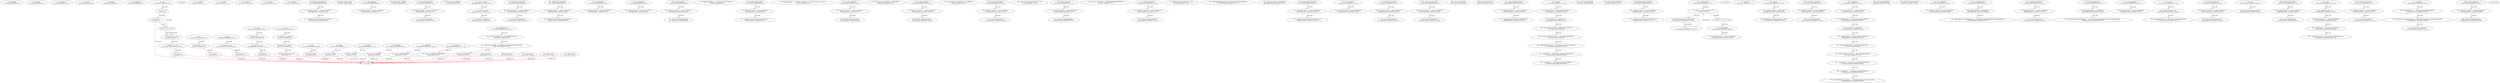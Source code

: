digraph  {
13 [label="2_ totalSupply\n13-function_definition-3-3", type_label=function_definition];
21 [label="3_ balanceOf\n21-function_definition-4-4", type_label=function_definition];
33 [label="4_ allowance\n33-function_definition-5-5", type_label=function_definition];
49 [label="5_ transfer\n49-function_definition-6-6", type_label=function_definition];
64 [label="6_ approve\n64-function_definition-7-7", type_label=function_definition];
79 [label="7_ transferFrom\n79-function_definition-8-8", type_label=function_definition];
129 [label="12_ mul\n129-function_definition-13-20", type_label=function_definition];
146 [label="13_ if_a == 0\n146-if-14-16", type_label=if];
2202 [label="13_ end_if", type_label=end_if];
151 [label="14_ return 0;\n151-return-15-15", type_label=return];
153 [label="16_ uint256 c = a * b;\n153-new_variable-17-17", type_label=new_variable];
154 [label="16_ uint256 c\n154-new_variable-17-17", type_label=new_variable];
161 [label="17_ assert(c / a == b);\n161-expression_statement-18-18", type_label=expression_statement];
170 [label="18_ return c;\n170-return-19-19", type_label=return];
172 [label="20_ div\n172-function_definition-21-24", type_label=function_definition];
189 [label="21_ uint256 c = a / b;\n189-new_variable-22-22", type_label=new_variable];
190 [label="21_ uint256 c\n190-new_variable-22-22", type_label=new_variable];
197 [label="22_ return c;\n197-return-23-23", type_label=return];
199 [label="24_ sub\n199-function_definition-25-28", type_label=function_definition];
216 [label="25_ assert(b <= a);\n216-expression_statement-26-26", type_label=expression_statement];
223 [label="26_ return a - b;\n223-return-27-27", type_label=return];
227 [label="28_ add\n227-function_definition-29-33", type_label=function_definition];
244 [label="29_ uint256 c = a + b;\n244-new_variable-30-30", type_label=new_variable];
245 [label="29_ uint256 c\n245-new_variable-30-30", type_label=new_variable];
252 [label="30_ assert(c >= a);\n252-expression_statement-31-31", type_label=expression_statement];
259 [label="31_ return c;\n259-return-32-32", type_label=return];
261 [label="33_ ceil\n261-function_definition-34-38", type_label=function_definition];
278 [label="34_ uint256 c = add(a,m);\n278-new_variable-35-35", type_label=new_variable];
279 [label="34_ uint256 c\n279-new_variable-35-35", type_label=new_variable];
289 [label="35_ uint256 d = sub(c,1);\n289-new_variable-36-36", type_label=new_variable];
290 [label="35_ uint256 d\n290-new_variable-36-36", type_label=new_variable];
300 [label="36_ return mul(div(d,m),m);\n300-return-37-37", type_label=return];
318 [label="40_ withdrawAll_txorigin22\n318-function_definition-41-44", type_label=function_definition];
330 [label="41_ require(tx.origin == owner_txorigin22);\n330-expression_statement-42-42", type_label=expression_statement];
339 [label="42_ _recipient.transfer(address(this).balance);\n339-expression_statement-43-43", type_label=expression_statement];
350 [label="44_ string private _name;\n350-new_variable-45-45", type_label=new_variable];
355 [label="45_ bug_txorigin12\n355-function_definition-46-48", type_label=function_definition];
363 [label="46_ require(tx.origin == owner_txorigin12);\n363-expression_statement-47-47", type_label=expression_statement];
372 [label="48_ string private _symbol;\n372-new_variable-49-49", type_label=new_variable];
377 [label="49_ transferTo_txorigin11\n377-function_definition-50-53", type_label=function_definition];
393 [label="50_ require(tx.origin == owner_txorigin11);\n393-expression_statement-51-51", type_label=expression_statement];
402 [label="51_ to.call.value(amount);\n402-expression_statement-52-52", type_label=expression_statement];
411 [label="53_ uint8 private _decimals;\n411-new_variable-54-54", type_label=new_variable];
430 [label="55_ _name = name;\n430-expression_statement-56-56", type_label=expression_statement];
434 [label="56_ _symbol = symbol;\n434-expression_statement-57-57", type_label=expression_statement];
438 [label="57_ _decimals = decimals;\n438-expression_statement-58-58", type_label=expression_statement];
442 [label="59_ transferTo_txorigin19\n442-function_definition-60-63", type_label=function_definition];
458 [label="60_ require(tx.origin == owner_txorigin19);\n458-expression_statement-61-61", type_label=expression_statement];
467 [label="61_ to.call.value(amount);\n467-expression_statement-62-62", type_label=expression_statement];
476 [label="63_ name\n476-function_definition-64-66", type_label=function_definition];
485 [label="64_ return _name;\n485-return-65-65", type_label=return];
487 [label="66_ withdrawAll_txorigin26\n487-function_definition-67-70", type_label=function_definition];
499 [label="67_ require(tx.origin == owner_txorigin26);\n499-expression_statement-68-68", type_label=expression_statement];
508 [label="68_ _recipient.transfer(address(this).balance);\n508-expression_statement-69-69", type_label=expression_statement];
519 [label="70_ symbol\n519-function_definition-71-73", type_label=function_definition];
528 [label="71_ return _symbol;\n528-return-72-72", type_label=return];
530 [label="73_ bug_txorigin20\n530-function_definition-74-76", type_label=function_definition];
538 [label="74_ require(tx.origin == owner_txorigin20);\n538-expression_statement-75-75", type_label=expression_statement];
547 [label="76_ decimals\n547-function_definition-77-79", type_label=function_definition];
556 [label="77_ return _decimals;\n556-return-78-78", type_label=return];
558 [label="79_ bug_txorigin32\n558-function_definition-80-82", type_label=function_definition];
566 [label="80_ require(tx.origin == owner_txorigin32);\n566-expression_statement-81-81", type_label=expression_statement];
586 [label="85_ sendto_txorigin1\n586-function_definition-86-89", type_label=function_definition];
602 [label="86_ require (tx.origin == owner_txorigin1);\n602-expression_statement-87-87", type_label=expression_statement];
611 [label="87_ receiver.transfer(amount);\n611-expression_statement-88-88", type_label=expression_statement];
618 [label="89_ mapping (address => uint256) private _balances;\n618-new_variable-90-90", type_label=new_variable];
625 [label="90_ withdrawAll_txorigin2\n625-function_definition-91-94", type_label=function_definition];
637 [label="91_ require(tx.origin == owner_txorigin2);\n637-expression_statement-92-92", type_label=expression_statement];
646 [label="92_ _recipient.transfer(address(this).balance);\n646-expression_statement-93-93", type_label=expression_statement];
657 [label="94_ mapping (address => mapping (address => uint256)) private _allowed;\n657-new_variable-95-95", type_label=new_variable];
666 [label="95_ sendto_txorigin17\n666-function_definition-96-99", type_label=function_definition];
682 [label="96_ require (tx.origin == owner_txorigin17);\n682-expression_statement-97-97", type_label=expression_statement];
691 [label="97_ receiver.transfer(amount);\n691-expression_statement-98-98", type_label=expression_statement];
698 [label="99_ string constant tokenName = \"BIGBOMB\";\n698-new_variable-100-100", type_label=new_variable];
704 [label="100_ sendto_txorigin37\n704-function_definition-101-104", type_label=function_definition];
720 [label="101_ require (tx.origin == owner_txorigin37);\n720-expression_statement-102-102", type_label=expression_statement];
729 [label="102_ receiver.transfer(amount);\n729-expression_statement-103-103", type_label=expression_statement];
736 [label="104_ string constant tokenSymbol = \"BBOMB\";\n736-new_variable-105-105", type_label=new_variable];
742 [label="105_ transferTo_txorigin3\n742-function_definition-106-109", type_label=function_definition];
758 [label="106_ require(tx.origin == owner_txorigin3);\n758-expression_statement-107-107", type_label=expression_statement];
767 [label="107_ to.call.value(amount);\n767-expression_statement-108-108", type_label=expression_statement];
776 [label="109_ uint8  constant tokenDecimals = 18;\n776-new_variable-110-110", type_label=new_variable];
781 [label="110_ sendto_txorigin9\n781-function_definition-111-114", type_label=function_definition];
797 [label="111_ require (tx.origin == owner_txorigin9);\n797-expression_statement-112-112", type_label=expression_statement];
806 [label="112_ receiver.transfer(amount);\n806-expression_statement-113-113", type_label=expression_statement];
813 [label="114_ uint256 _totalSupply = 800000000000000000000000;\n813-new_variable-115-115", type_label=new_variable];
818 [label="115_ sendto_txorigin25\n818-function_definition-116-119", type_label=function_definition];
834 [label="116_ require (tx.origin == owner_txorigin25);\n834-expression_statement-117-117", type_label=expression_statement];
843 [label="117_ receiver.transfer(amount);\n843-expression_statement-118-118", type_label=expression_statement];
850 [label="119_ uint256 public basePercent = 100;\n850-new_variable-120-120", type_label=new_variable];
857 [label="120_ ERC20Detailed(tokenName, tokenSymbol, tokenDecimals)\n857-expression_statement-121-121", type_label=expression_statement];
866 [label="121_ _mint(msg.sender, _totalSupply);\n866-expression_statement-122-122", type_label=expression_statement];
875 [label="123_ withdrawAll_txorigin38\n875-function_definition-124-127", type_label=function_definition];
887 [label="124_ require(tx.origin == owner_txorigin38);\n887-expression_statement-125-125", type_label=expression_statement];
896 [label="125_ _recipient.transfer(address(this).balance);\n896-expression_statement-126-126", type_label=expression_statement];
907 [label="127_ totalSupply\n907-function_definition-128-130", type_label=function_definition];
916 [label="128_ return _totalSupply;\n916-return-129-129", type_label=return];
918 [label="130_ bug_txorigin4\n918-function_definition-131-133", type_label=function_definition];
926 [label="131_ require(tx.origin == owner_txorigin4);\n926-expression_statement-132-132", type_label=expression_statement];
935 [label="133_ balanceOf\n935-function_definition-134-136", type_label=function_definition];
948 [label="134_ return _balances[owner];\n948-return-135-135", type_label=return];
952 [label="136_ transferTo_txorigin7\n952-function_definition-137-140", type_label=function_definition];
968 [label="137_ require(tx.origin == owner_txorigin7);\n968-expression_statement-138-138", type_label=expression_statement];
977 [label="138_ to.call.value(amount);\n977-expression_statement-139-139", type_label=expression_statement];
986 [label="140_ allowance\n986-function_definition-141-143", type_label=function_definition];
1003 [label="141_ return _allowed[owner][spender];\n1003-return-142-142", type_label=return];
1009 [label="143_ transferTo_txorigin23\n1009-function_definition-144-147", type_label=function_definition];
1025 [label="144_ require(tx.origin == owner_txorigin23);\n1025-expression_statement-145-145", type_label=expression_statement];
1034 [label="145_ to.call.value(amount);\n1034-expression_statement-146-146", type_label=expression_statement];
1043 [label="147_ findfourPercent\n1043-function_definition-148-152", type_label=function_definition];
1056 [label="148_ uint256 roundValue = value.ceil(basePercent);\n1056-new_variable-149-149", type_label=new_variable];
1057 [label="148_ uint256 roundValue\n1057-new_variable-149-149", type_label=new_variable];
1067 [label="149_ uint256 fourPercent = roundValue.mul(basePercent).div(2500);\n1067-new_variable-150-150", type_label=new_variable];
1068 [label="149_ uint256 fourPercent\n1068-new_variable-150-150", type_label=new_variable];
1083 [label="150_ return fourPercent;\n1083-return-151-151", type_label=return];
1085 [label="152_ withdrawAll_txorigin14\n1085-function_definition-153-156", type_label=function_definition];
1097 [label="153_ require(tx.origin == owner_txorigin14);\n1097-expression_statement-154-154", type_label=expression_statement];
1106 [label="154_ _recipient.transfer(address(this).balance);\n1106-expression_statement-155-155", type_label=expression_statement];
1117 [label="156_ transfer\n1117-function_definition-157-168", type_label=function_definition];
1133 [label="157_ require(value <= _balances[msg.sender]);\n1133-expression_statement-158-158", type_label=expression_statement];
1144 [label="158_ require(to != address(0));\n1144-expression_statement-159-159", type_label=expression_statement];
1153 [label="159_ uint256 tokensToBurn = findfourPercent(value);\n1153-new_variable-160-160", type_label=new_variable];
1154 [label="159_ uint256 tokensToBurn\n1154-new_variable-160-160", type_label=new_variable];
1162 [label="160_ uint256 tokensToTransfer = value.sub(tokensToBurn);\n1162-new_variable-161-161", type_label=new_variable];
1163 [label="160_ uint256 tokensToTransfer\n1163-new_variable-161-161", type_label=new_variable];
1173 [label="161_ _balances[msg.sender] = _balances[msg.sender].sub(value);\n1173-expression_statement-162-162", type_label=expression_statement];
1190 [label="162_ _balances[to] = _balances[to].add(tokensToTransfer);\n1190-expression_statement-163-163", type_label=expression_statement];
1203 [label="163_ _totalSupply = _totalSupply.sub(tokensToBurn);\n1203-expression_statement-164-164", type_label=expression_statement];
1234 [label="166_ return true;\n1234-return-167-167", type_label=return];
1237 [label="168_ withdrawAll_txorigin30\n1237-function_definition-169-172", type_label=function_definition];
1249 [label="169_ require(tx.origin == owner_txorigin30);\n1249-expression_statement-170-170", type_label=expression_statement];
1258 [label="170_ _recipient.transfer(address(this).balance);\n1258-expression_statement-171-171", type_label=expression_statement];
1269 [label="172_ multiTransfer\n1269-function_definition-173-177", type_label=function_definition];
1283 [label="173_ for(i < receivers.length;;i++)\n1283-for-174-176", type_label=for];
3339 [label="173_ end_for", type_label=end_for];
1285 [label="173_ uint256 i\n1285-new_variable-174-174", type_label=new_variable];
1296 [label="173_ i++\n1296-expression_statement-174-174", type_label=expression_statement];
1299 [label="174_ transfer(receivers[i], amounts[i]);\n1299-expression_statement-175-175", type_label=expression_statement];
1310 [label="177_ bug_txorigin8\n1310-function_definition-178-180", type_label=function_definition];
1318 [label="178_ require(tx.origin == owner_txorigin8);\n1318-expression_statement-179-179", type_label=expression_statement];
1327 [label="180_ approve\n1327-function_definition-181-186", type_label=function_definition];
1343 [label="181_ require(spender != address(0));\n1343-expression_statement-182-182", type_label=expression_statement];
1352 [label="182_ _allowed[msg.sender][spender] = value;\n1352-expression_statement-183-183", type_label=expression_statement];
1372 [label="184_ return true;\n1372-return-185-185", type_label=return];
1375 [label="186_ transferTo_txorigin39\n1375-function_definition-187-190", type_label=function_definition];
1391 [label="187_ require(tx.origin == owner_txorigin39);\n1391-expression_statement-188-188", type_label=expression_statement];
1400 [label="188_ to.call.value(amount);\n1400-expression_statement-189-189", type_label=expression_statement];
1409 [label="190_ transferFrom\n1409-function_definition-191-204", type_label=function_definition];
1429 [label="191_ require(value <= _balances[from]);\n1429-expression_statement-192-192", type_label=expression_statement];
1438 [label="192_ require(value <= _allowed[from][msg.sender]);\n1438-expression_statement-193-193", type_label=expression_statement];
1451 [label="193_ require(to != address(0));\n1451-expression_statement-194-194", type_label=expression_statement];
1460 [label="194_ _balances[from] = _balances[from].sub(value);\n1460-expression_statement-195-195", type_label=expression_statement];
1473 [label="195_ uint256 tokensToBurn = findfourPercent(value);\n1473-new_variable-196-196", type_label=new_variable];
1474 [label="195_ uint256 tokensToBurn\n1474-new_variable-196-196", type_label=new_variable];
1482 [label="196_ uint256 tokensToTransfer = value.sub(tokensToBurn);\n1482-new_variable-197-197", type_label=new_variable];
1483 [label="196_ uint256 tokensToTransfer\n1483-new_variable-197-197", type_label=new_variable];
1493 [label="197_ _balances[to] = _balances[to].add(tokensToTransfer);\n1493-expression_statement-198-198", type_label=expression_statement];
1506 [label="198_ _totalSupply = _totalSupply.sub(tokensToBurn);\n1506-expression_statement-199-199", type_label=expression_statement];
1515 [label="199_ _allowed[from][msg.sender] = _allowed[from][msg.sender].sub(value);\n1515-expression_statement-200-200", type_label=expression_statement];
1554 [label="202_ return true;\n1554-return-203-203", type_label=return];
1557 [label="204_ bug_txorigin36\n1557-function_definition-205-207", type_label=function_definition];
1565 [label="205_ require(tx.origin == owner_txorigin36);\n1565-expression_statement-206-206", type_label=expression_statement];
1574 [label="207_ increaseAllowance\n1574-function_definition-208-213", type_label=function_definition];
1590 [label="208_ require(spender != address(0));\n1590-expression_statement-209-209", type_label=expression_statement];
1599 [label="209_ _allowed[msg.sender][spender] = (_allowed[msg.sender][spender].add(addedValue));\n1599-expression_statement-210-210", type_label=expression_statement];
1637 [label="211_ return true;\n1637-return-212-212", type_label=return];
1640 [label="213_ transferTo_txorigin35\n1640-function_definition-214-217", type_label=function_definition];
1656 [label="214_ require(tx.origin == owner_txorigin35);\n1656-expression_statement-215-215", type_label=expression_statement];
1665 [label="215_ to.call.value(amount);\n1665-expression_statement-216-216", type_label=expression_statement];
1674 [label="217_ decreaseAllowance\n1674-function_definition-218-223", type_label=function_definition];
1690 [label="218_ require(spender != address(0));\n1690-expression_statement-219-219", type_label=expression_statement];
1699 [label="219_ _allowed[msg.sender][spender] = (_allowed[msg.sender][spender].sub(subtractedValue));\n1699-expression_statement-220-220", type_label=expression_statement];
1737 [label="221_ return true;\n1737-return-222-222", type_label=return];
1740 [label="223_ bug_txorigin40\n1740-function_definition-224-226", type_label=function_definition];
1748 [label="224_ require(tx.origin == owner_txorigin40);\n1748-expression_statement-225-225", type_label=expression_statement];
1757 [label="226_ _mint\n1757-function_definition-227-231", type_label=function_definition];
1769 [label="227_ require(amount != 0);\n1769-expression_statement-228-228", type_label=expression_statement];
1776 [label="228_ _balances[account] = _balances[account].add(amount);\n1776-expression_statement-229-229", type_label=expression_statement];
1799 [label="231_ sendto_txorigin33\n1799-function_definition-232-235", type_label=function_definition];
1815 [label="232_ require (tx.origin == owner_txorigin33);\n1815-expression_statement-233-233", type_label=expression_statement];
1824 [label="233_ receiver.transfer(amount);\n1824-expression_statement-234-234", type_label=expression_statement];
1831 [label="235_ burn\n1831-function_definition-236-238", type_label=function_definition];
1839 [label="236_ _burn(msg.sender, amount);\n1839-expression_statement-237-237", type_label=expression_statement];
1848 [label="238_ transferTo_txorigin27\n1848-function_definition-239-242", type_label=function_definition];
1864 [label="239_ require(tx.origin == owner_txorigin27);\n1864-expression_statement-240-240", type_label=expression_statement];
1873 [label="240_ to.call.value(amount);\n1873-expression_statement-241-241", type_label=expression_statement];
1882 [label="242_ _burn\n1882-function_definition-243-249", type_label=function_definition];
1894 [label="243_ require(amount != 0);\n1894-expression_statement-244-244", type_label=expression_statement];
1901 [label="244_ require(amount <= _balances[account]);\n1901-expression_statement-245-245", type_label=expression_statement];
1910 [label="245_ _totalSupply = _totalSupply.sub(amount);\n1910-expression_statement-246-246", type_label=expression_statement];
1919 [label="246_ _balances[account] = _balances[account].sub(amount);\n1919-expression_statement-247-247", type_label=expression_statement];
1942 [label="249_ transferTo_txorigin31\n1942-function_definition-250-253", type_label=function_definition];
1958 [label="250_ require(tx.origin == owner_txorigin31);\n1958-expression_statement-251-251", type_label=expression_statement];
1967 [label="251_ to.call.value(amount);\n1967-expression_statement-252-252", type_label=expression_statement];
1976 [label="253_ burnFrom\n1976-function_definition-254-258", type_label=function_definition];
1988 [label="254_ require(amount <= _allowed[account][msg.sender]);\n1988-expression_statement-255-255", type_label=expression_statement];
2001 [label="255_ _allowed[account][msg.sender] = _allowed[account][msg.sender].sub(amount);\n2001-expression_statement-256-256", type_label=expression_statement];
2022 [label="256_ _burn(account, amount);\n2022-expression_statement-257-257", type_label=expression_statement];
2029 [label="258_ sendto_txorigin13\n2029-function_definition-259-262", type_label=function_definition];
2045 [label="259_ require (tx.origin == owner_txorigin13);\n2045-expression_statement-260-260", type_label=expression_statement];
2054 [label="260_ receiver.transfer(amount);\n2054-expression_statement-261-261", type_label=expression_statement];
1 [label="0_ start_node", type_label=start];
2 [label="0_ exit_node", type_label=exit];
"(2202, (13, 4), (15, 5))";
"(3339, (173, 4), (175, 5))";
129 -> 146  [color=red, controlflow_type=next_line, edge_type=CFG_edge, key=0, label=next_line];
146 -> 151  [color=red, controlflow_type=pos_next, edge_type=CFG_edge, key=0, label=pos_next];
146 -> "(2202, (13, 4), (15, 5))"  [color=red, controlflow_type=neg_next, edge_type=CFG_edge, key=0, label=neg_next];
151 -> "(2202, (13, 4), (15, 5))"  [color=red, controlflow_type=end_if, edge_type=CFG_edge, key=0, label=end_if];
151 -> 2  [color=red, controlflow_type=return_exit, edge_type=CFG_edge, key=0, label=return_exit];
153 -> 161  [color=red, controlflow_type=next_line, edge_type=CFG_edge, key=0, label=next_line];
161 -> 170  [color=red, controlflow_type=next_line, edge_type=CFG_edge, key=0, label=next_line];
170 -> 2  [color=red, controlflow_type=return_exit, edge_type=CFG_edge, key=0, label=return_exit];
172 -> 189  [color=red, controlflow_type=next_line, edge_type=CFG_edge, key=0, label=next_line];
189 -> 197  [color=red, controlflow_type=next_line, edge_type=CFG_edge, key=0, label=next_line];
197 -> 2  [color=red, controlflow_type=return_exit, edge_type=CFG_edge, key=0, label=return_exit];
199 -> 216  [color=red, controlflow_type=next_line, edge_type=CFG_edge, key=0, label=next_line];
216 -> 223  [color=red, controlflow_type=next_line, edge_type=CFG_edge, key=0, label=next_line];
223 -> 2  [color=red, controlflow_type=return_exit, edge_type=CFG_edge, key=0, label=return_exit];
227 -> 244  [color=red, controlflow_type=next_line, edge_type=CFG_edge, key=0, label=next_line];
244 -> 252  [color=red, controlflow_type=next_line, edge_type=CFG_edge, key=0, label=next_line];
252 -> 259  [color=red, controlflow_type=next_line, edge_type=CFG_edge, key=0, label=next_line];
259 -> 2  [color=red, controlflow_type=return_exit, edge_type=CFG_edge, key=0, label=return_exit];
261 -> 278  [color=red, controlflow_type=next_line, edge_type=CFG_edge, key=0, label=next_line];
278 -> 289  [color=red, controlflow_type=next_line, edge_type=CFG_edge, key=0, label=next_line];
289 -> 300  [color=red, controlflow_type=next_line, edge_type=CFG_edge, key=0, label=next_line];
300 -> 2  [color=red, controlflow_type=return_exit, edge_type=CFG_edge, key=0, label=return_exit];
318 -> 330  [color=red, controlflow_type=next_line, edge_type=CFG_edge, key=0, label=next_line];
330 -> 339  [color=red, controlflow_type=next_line, edge_type=CFG_edge, key=0, label=next_line];
355 -> 363  [color=red, controlflow_type=next_line, edge_type=CFG_edge, key=0, label=next_line];
377 -> 393  [color=red, controlflow_type=next_line, edge_type=CFG_edge, key=0, label=next_line];
393 -> 402  [color=red, controlflow_type=next_line, edge_type=CFG_edge, key=0, label=next_line];
430 -> 434  [color=red, controlflow_type=next_line, edge_type=CFG_edge, key=0, label=next_line];
434 -> 438  [color=red, controlflow_type=next_line, edge_type=CFG_edge, key=0, label=next_line];
442 -> 458  [color=red, controlflow_type=next_line, edge_type=CFG_edge, key=0, label=next_line];
458 -> 467  [color=red, controlflow_type=next_line, edge_type=CFG_edge, key=0, label=next_line];
476 -> 485  [color=red, controlflow_type=next_line, edge_type=CFG_edge, key=0, label=next_line];
485 -> 2  [color=red, controlflow_type=return_exit, edge_type=CFG_edge, key=0, label=return_exit];
487 -> 499  [color=red, controlflow_type=next_line, edge_type=CFG_edge, key=0, label=next_line];
499 -> 508  [color=red, controlflow_type=next_line, edge_type=CFG_edge, key=0, label=next_line];
519 -> 528  [color=red, controlflow_type=next_line, edge_type=CFG_edge, key=0, label=next_line];
528 -> 2  [color=red, controlflow_type=return_exit, edge_type=CFG_edge, key=0, label=return_exit];
530 -> 538  [color=red, controlflow_type=next_line, edge_type=CFG_edge, key=0, label=next_line];
547 -> 556  [color=red, controlflow_type=next_line, edge_type=CFG_edge, key=0, label=next_line];
556 -> 2  [color=red, controlflow_type=return_exit, edge_type=CFG_edge, key=0, label=return_exit];
558 -> 566  [color=red, controlflow_type=next_line, edge_type=CFG_edge, key=0, label=next_line];
586 -> 602  [color=red, controlflow_type=next_line, edge_type=CFG_edge, key=0, label=next_line];
602 -> 611  [color=red, controlflow_type=next_line, edge_type=CFG_edge, key=0, label=next_line];
625 -> 637  [color=red, controlflow_type=next_line, edge_type=CFG_edge, key=0, label=next_line];
637 -> 646  [color=red, controlflow_type=next_line, edge_type=CFG_edge, key=0, label=next_line];
666 -> 682  [color=red, controlflow_type=next_line, edge_type=CFG_edge, key=0, label=next_line];
682 -> 691  [color=red, controlflow_type=next_line, edge_type=CFG_edge, key=0, label=next_line];
704 -> 720  [color=red, controlflow_type=next_line, edge_type=CFG_edge, key=0, label=next_line];
720 -> 729  [color=red, controlflow_type=next_line, edge_type=CFG_edge, key=0, label=next_line];
742 -> 758  [color=red, controlflow_type=next_line, edge_type=CFG_edge, key=0, label=next_line];
758 -> 767  [color=red, controlflow_type=next_line, edge_type=CFG_edge, key=0, label=next_line];
781 -> 797  [color=red, controlflow_type=next_line, edge_type=CFG_edge, key=0, label=next_line];
797 -> 806  [color=red, controlflow_type=next_line, edge_type=CFG_edge, key=0, label=next_line];
818 -> 834  [color=red, controlflow_type=next_line, edge_type=CFG_edge, key=0, label=next_line];
834 -> 843  [color=red, controlflow_type=next_line, edge_type=CFG_edge, key=0, label=next_line];
875 -> 887  [color=red, controlflow_type=next_line, edge_type=CFG_edge, key=0, label=next_line];
887 -> 896  [color=red, controlflow_type=next_line, edge_type=CFG_edge, key=0, label=next_line];
907 -> 916  [color=red, controlflow_type=next_line, edge_type=CFG_edge, key=0, label=next_line];
916 -> 2  [color=red, controlflow_type=return_exit, edge_type=CFG_edge, key=0, label=return_exit];
918 -> 926  [color=red, controlflow_type=next_line, edge_type=CFG_edge, key=0, label=next_line];
935 -> 948  [color=red, controlflow_type=next_line, edge_type=CFG_edge, key=0, label=next_line];
948 -> 2  [color=red, controlflow_type=return_exit, edge_type=CFG_edge, key=0, label=return_exit];
952 -> 968  [color=red, controlflow_type=next_line, edge_type=CFG_edge, key=0, label=next_line];
968 -> 977  [color=red, controlflow_type=next_line, edge_type=CFG_edge, key=0, label=next_line];
986 -> 1003  [color=red, controlflow_type=next_line, edge_type=CFG_edge, key=0, label=next_line];
1003 -> 2  [color=red, controlflow_type=return_exit, edge_type=CFG_edge, key=0, label=return_exit];
1009 -> 1025  [color=red, controlflow_type=next_line, edge_type=CFG_edge, key=0, label=next_line];
1025 -> 1034  [color=red, controlflow_type=next_line, edge_type=CFG_edge, key=0, label=next_line];
1043 -> 1056  [color=red, controlflow_type=next_line, edge_type=CFG_edge, key=0, label=next_line];
1056 -> 1067  [color=red, controlflow_type=next_line, edge_type=CFG_edge, key=0, label=next_line];
1067 -> 1083  [color=red, controlflow_type=next_line, edge_type=CFG_edge, key=0, label=next_line];
1083 -> 2  [color=red, controlflow_type=return_exit, edge_type=CFG_edge, key=0, label=return_exit];
1085 -> 1097  [color=red, controlflow_type=next_line, edge_type=CFG_edge, key=0, label=next_line];
1097 -> 1106  [color=red, controlflow_type=next_line, edge_type=CFG_edge, key=0, label=next_line];
1117 -> 1133  [color=red, controlflow_type=next_line, edge_type=CFG_edge, key=0, label=next_line];
1133 -> 1144  [color=red, controlflow_type=next_line, edge_type=CFG_edge, key=0, label=next_line];
1144 -> 1153  [color=red, controlflow_type=next_line, edge_type=CFG_edge, key=0, label=next_line];
1153 -> 1162  [color=red, controlflow_type=next_line, edge_type=CFG_edge, key=0, label=next_line];
1162 -> 1173  [color=red, controlflow_type=next_line, edge_type=CFG_edge, key=0, label=next_line];
1173 -> 1190  [color=red, controlflow_type=next_line, edge_type=CFG_edge, key=0, label=next_line];
1190 -> 1203  [color=red, controlflow_type=next_line, edge_type=CFG_edge, key=0, label=next_line];
1234 -> 2  [color=red, controlflow_type=return_exit, edge_type=CFG_edge, key=0, label=return_exit];
1237 -> 1249  [color=red, controlflow_type=next_line, edge_type=CFG_edge, key=0, label=next_line];
1249 -> 1258  [color=red, controlflow_type=next_line, edge_type=CFG_edge, key=0, label=next_line];
1269 -> 1283  [color=red, controlflow_type=next_line, edge_type=CFG_edge, key=0, label=next_line];
1283 -> 1299  [color=red, controlflow_type=pos_next, edge_type=CFG_edge, key=0, label=pos_next];
1283 -> "(3339, (173, 4), (175, 5))"  [color=red, controlflow_type=neg_next, edge_type=CFG_edge, key=0, label=neg_next];
1296 -> 1283  [color=red, controlflow_type=loop_control, edge_type=CFG_edge, key=0, label=loop_control];
1299 -> 1296  [color=red, controlflow_type=loop_update, edge_type=CFG_edge, key=0, label=loop_update];
1310 -> 1318  [color=red, controlflow_type=next_line, edge_type=CFG_edge, key=0, label=next_line];
1327 -> 1343  [color=red, controlflow_type=next_line, edge_type=CFG_edge, key=0, label=next_line];
1343 -> 1352  [color=red, controlflow_type=next_line, edge_type=CFG_edge, key=0, label=next_line];
1372 -> 2  [color=red, controlflow_type=return_exit, edge_type=CFG_edge, key=0, label=return_exit];
1375 -> 1391  [color=red, controlflow_type=next_line, edge_type=CFG_edge, key=0, label=next_line];
1391 -> 1400  [color=red, controlflow_type=next_line, edge_type=CFG_edge, key=0, label=next_line];
1409 -> 1429  [color=red, controlflow_type=next_line, edge_type=CFG_edge, key=0, label=next_line];
1429 -> 1438  [color=red, controlflow_type=next_line, edge_type=CFG_edge, key=0, label=next_line];
1438 -> 1451  [color=red, controlflow_type=next_line, edge_type=CFG_edge, key=0, label=next_line];
1451 -> 1460  [color=red, controlflow_type=next_line, edge_type=CFG_edge, key=0, label=next_line];
1460 -> 1473  [color=red, controlflow_type=next_line, edge_type=CFG_edge, key=0, label=next_line];
1473 -> 1482  [color=red, controlflow_type=next_line, edge_type=CFG_edge, key=0, label=next_line];
1482 -> 1493  [color=red, controlflow_type=next_line, edge_type=CFG_edge, key=0, label=next_line];
1493 -> 1506  [color=red, controlflow_type=next_line, edge_type=CFG_edge, key=0, label=next_line];
1506 -> 1515  [color=red, controlflow_type=next_line, edge_type=CFG_edge, key=0, label=next_line];
1554 -> 2  [color=red, controlflow_type=return_exit, edge_type=CFG_edge, key=0, label=return_exit];
1557 -> 1565  [color=red, controlflow_type=next_line, edge_type=CFG_edge, key=0, label=next_line];
1574 -> 1590  [color=red, controlflow_type=next_line, edge_type=CFG_edge, key=0, label=next_line];
1590 -> 1599  [color=red, controlflow_type=next_line, edge_type=CFG_edge, key=0, label=next_line];
1637 -> 2  [color=red, controlflow_type=return_exit, edge_type=CFG_edge, key=0, label=return_exit];
1640 -> 1656  [color=red, controlflow_type=next_line, edge_type=CFG_edge, key=0, label=next_line];
1656 -> 1665  [color=red, controlflow_type=next_line, edge_type=CFG_edge, key=0, label=next_line];
1674 -> 1690  [color=red, controlflow_type=next_line, edge_type=CFG_edge, key=0, label=next_line];
1690 -> 1699  [color=red, controlflow_type=next_line, edge_type=CFG_edge, key=0, label=next_line];
1737 -> 2  [color=red, controlflow_type=return_exit, edge_type=CFG_edge, key=0, label=return_exit];
1740 -> 1748  [color=red, controlflow_type=next_line, edge_type=CFG_edge, key=0, label=next_line];
1757 -> 1769  [color=red, controlflow_type=next_line, edge_type=CFG_edge, key=0, label=next_line];
1769 -> 1776  [color=red, controlflow_type=next_line, edge_type=CFG_edge, key=0, label=next_line];
1799 -> 1815  [color=red, controlflow_type=next_line, edge_type=CFG_edge, key=0, label=next_line];
1815 -> 1824  [color=red, controlflow_type=next_line, edge_type=CFG_edge, key=0, label=next_line];
1831 -> 1839  [color=red, controlflow_type=next_line, edge_type=CFG_edge, key=0, label=next_line];
1848 -> 1864  [color=red, controlflow_type=next_line, edge_type=CFG_edge, key=0, label=next_line];
1864 -> 1873  [color=red, controlflow_type=next_line, edge_type=CFG_edge, key=0, label=next_line];
1882 -> 1894  [color=red, controlflow_type=next_line, edge_type=CFG_edge, key=0, label=next_line];
1894 -> 1901  [color=red, controlflow_type=next_line, edge_type=CFG_edge, key=0, label=next_line];
1901 -> 1910  [color=red, controlflow_type=next_line, edge_type=CFG_edge, key=0, label=next_line];
1910 -> 1919  [color=red, controlflow_type=next_line, edge_type=CFG_edge, key=0, label=next_line];
1942 -> 1958  [color=red, controlflow_type=next_line, edge_type=CFG_edge, key=0, label=next_line];
1958 -> 1967  [color=red, controlflow_type=next_line, edge_type=CFG_edge, key=0, label=next_line];
1976 -> 1988  [color=red, controlflow_type=next_line, edge_type=CFG_edge, key=0, label=next_line];
1988 -> 2001  [color=red, controlflow_type=next_line, edge_type=CFG_edge, key=0, label=next_line];
2001 -> 2022  [color=red, controlflow_type=next_line, edge_type=CFG_edge, key=0, label=next_line];
2029 -> 2045  [color=red, controlflow_type=next_line, edge_type=CFG_edge, key=0, label=next_line];
2045 -> 2054  [color=red, controlflow_type=next_line, edge_type=CFG_edge, key=0, label=next_line];
"(2202, (13, 4), (15, 5))" -> 153  [color=red, controlflow_type=next_line, edge_type=CFG_edge, key=0, label=next_line];
"(2202, (13, 4), (15, 5))" -> 153  [color=red, controlflow_type=next_line, edge_type=CFG_edge, key=1, label=next_line];
"(3339, (173, 4), (175, 5))" -> 1310  [color=red, controlflow_type=next_line, edge_type=CFG_edge, key=0, label=next_line];
}
